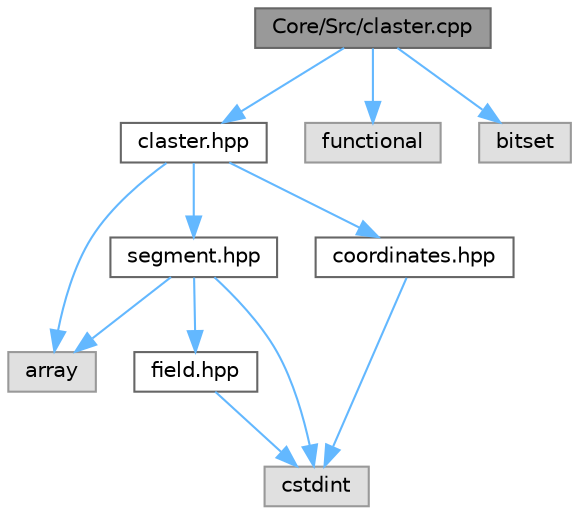 digraph "Core/Src/claster.cpp"
{
 // LATEX_PDF_SIZE
  bgcolor="transparent";
  edge [fontname=Helvetica,fontsize=10,labelfontname=Helvetica,labelfontsize=10];
  node [fontname=Helvetica,fontsize=10,shape=box,height=0.2,width=0.4];
  Node1 [id="Node000001",label="Core/Src/claster.cpp",height=0.2,width=0.4,color="gray40", fillcolor="grey60", style="filled", fontcolor="black",tooltip=" "];
  Node1 -> Node2 [id="edge1_Node000001_Node000002",color="steelblue1",style="solid",tooltip=" "];
  Node2 [id="Node000002",label="claster.hpp",height=0.2,width=0.4,color="grey40", fillcolor="white", style="filled",URL="$claster_8hpp.html",tooltip=" "];
  Node2 -> Node3 [id="edge2_Node000002_Node000003",color="steelblue1",style="solid",tooltip=" "];
  Node3 [id="Node000003",label="array",height=0.2,width=0.4,color="grey60", fillcolor="#E0E0E0", style="filled",tooltip=" "];
  Node2 -> Node4 [id="edge3_Node000002_Node000004",color="steelblue1",style="solid",tooltip=" "];
  Node4 [id="Node000004",label="segment.hpp",height=0.2,width=0.4,color="grey40", fillcolor="white", style="filled",URL="$segment_8hpp_source.html",tooltip=" "];
  Node4 -> Node5 [id="edge4_Node000004_Node000005",color="steelblue1",style="solid",tooltip=" "];
  Node5 [id="Node000005",label="field.hpp",height=0.2,width=0.4,color="grey40", fillcolor="white", style="filled",URL="$field_8hpp.html",tooltip=" "];
  Node5 -> Node6 [id="edge5_Node000005_Node000006",color="steelblue1",style="solid",tooltip=" "];
  Node6 [id="Node000006",label="cstdint",height=0.2,width=0.4,color="grey60", fillcolor="#E0E0E0", style="filled",tooltip=" "];
  Node4 -> Node3 [id="edge6_Node000004_Node000003",color="steelblue1",style="solid",tooltip=" "];
  Node4 -> Node6 [id="edge7_Node000004_Node000006",color="steelblue1",style="solid",tooltip=" "];
  Node2 -> Node7 [id="edge8_Node000002_Node000007",color="steelblue1",style="solid",tooltip=" "];
  Node7 [id="Node000007",label="coordinates.hpp",height=0.2,width=0.4,color="grey40", fillcolor="white", style="filled",URL="$coordinates_8hpp.html",tooltip=" "];
  Node7 -> Node6 [id="edge9_Node000007_Node000006",color="steelblue1",style="solid",tooltip=" "];
  Node1 -> Node8 [id="edge10_Node000001_Node000008",color="steelblue1",style="solid",tooltip=" "];
  Node8 [id="Node000008",label="functional",height=0.2,width=0.4,color="grey60", fillcolor="#E0E0E0", style="filled",tooltip=" "];
  Node1 -> Node9 [id="edge11_Node000001_Node000009",color="steelblue1",style="solid",tooltip=" "];
  Node9 [id="Node000009",label="bitset",height=0.2,width=0.4,color="grey60", fillcolor="#E0E0E0", style="filled",tooltip=" "];
}
